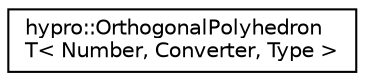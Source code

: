 digraph "Graphical Class Hierarchy"
{
  edge [fontname="Helvetica",fontsize="10",labelfontname="Helvetica",labelfontsize="10"];
  node [fontname="Helvetica",fontsize="10",shape=record];
  rankdir="LR";
  Node0 [label="hypro::OrthogonalPolyhedron\lT\< Number, Converter, Type \>",height=0.2,width=0.4,color="black", fillcolor="white", style="filled",URL="$classhypro_1_1OrthogonalPolyhedronT.html",tooltip="Class for orthogonal polyhedra. "];
}
